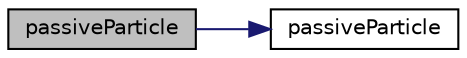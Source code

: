 digraph "passiveParticle"
{
  bgcolor="transparent";
  edge [fontname="Helvetica",fontsize="10",labelfontname="Helvetica",labelfontsize="10"];
  node [fontname="Helvetica",fontsize="10",shape=record];
  rankdir="LR";
  Node1 [label="passiveParticle",height=0.2,width=0.4,color="black", fillcolor="grey75", style="filled", fontcolor="black"];
  Node1 -> Node2 [color="midnightblue",fontsize="10",style="solid",fontname="Helvetica"];
  Node2 [label="passiveParticle",height=0.2,width=0.4,color="black",URL="$a01824.html#a2386c9ac0a710f39088415a6d6ac151d",tooltip="Construct from components. "];
}
